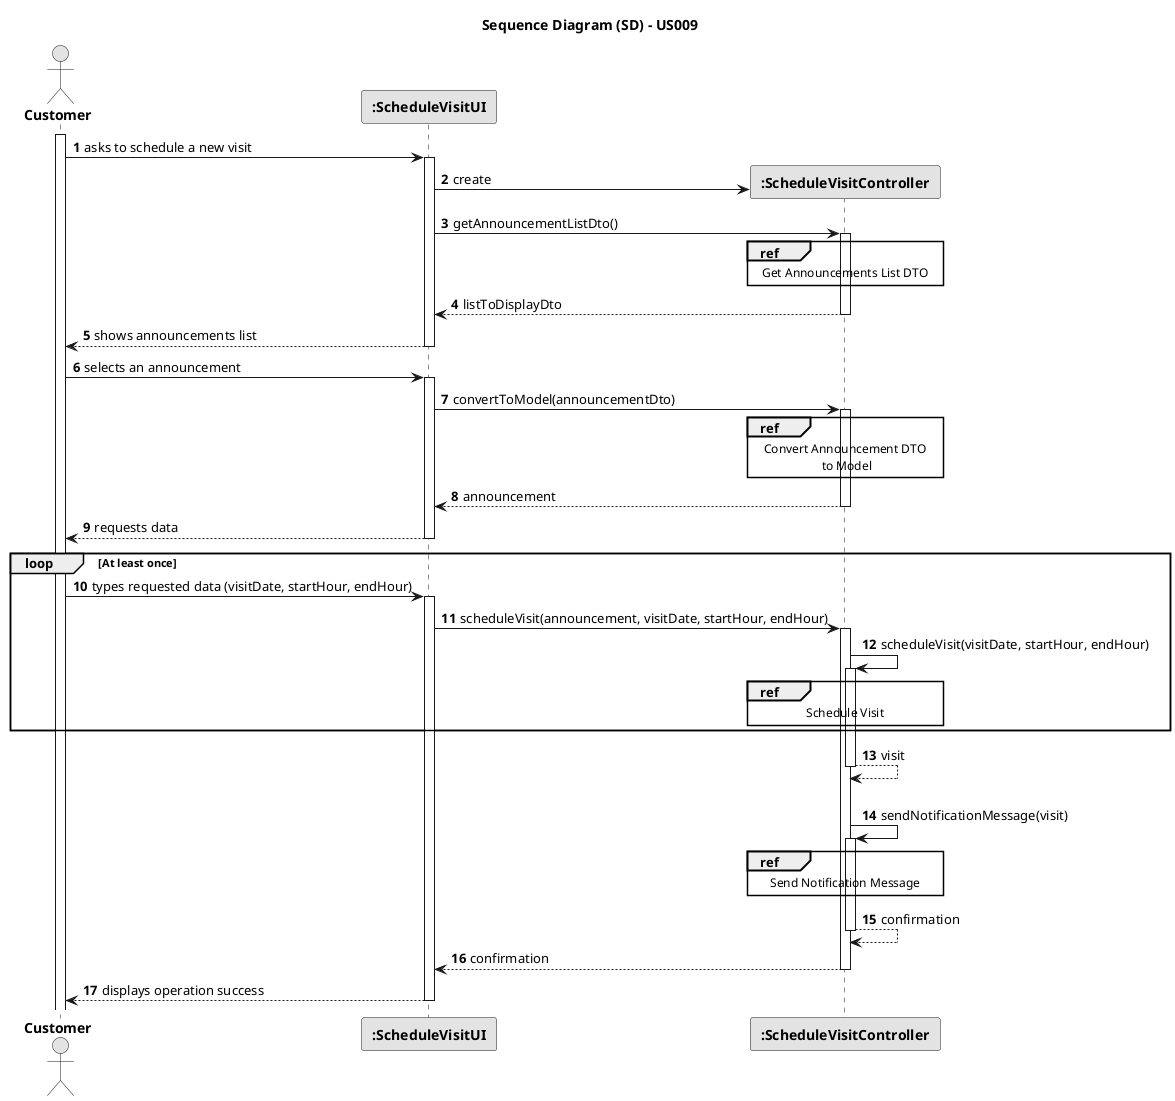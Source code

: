 @startuml
skinparam monochrome true
skinparam packageStyle rectangle
skinparam shadowing false

title Sequence Diagram (SD) - US009

autonumber

actor "<b> Customer </b>" as CTM
participant "<b> :ScheduleVisitUI </b>" as UI
participant "<b> :ScheduleVisitController </b>" as CTRL

activate CTM

    CTM -> UI : asks to schedule a new visit
        activate UI

    UI -> CTRL** : create

    UI -> CTRL : getAnnouncementListDto()
        activate CTRL
            ref over CTRL
                Get Announcements List DTO
            end ref
    CTRL --> UI : listToDisplayDto
        deactivate CTRL

    UI --> CTM : shows announcements list
        deactivate UI

    CTM -> UI : selects an announcement
        activate UI

    UI -> CTRL : convertToModel(announcementDto)
    activate CTRL
        ref over CTRL
            Convert Announcement DTO
             to Model
        end ref

        CTRL --> UI : announcement
    deactivate CTRL

    UI --> CTM : requests data
        deactivate UI

    loop At least once
    CTM -> UI : types requested data (visitDate, startHour, endHour)
        activate UI

        UI -> CTRL : scheduleVisit(announcement, visitDate, startHour, endHour)

        activate CTRL

        CTRL -> CTRL : scheduleVisit(visitDate, startHour, endHour)
        activate CTRL

        ref over CTRL
            Schedule Visit
        end ref

        end loop

            CTRL --> CTRL : visit
        deactivate CTRL
|||
    CTRL -> CTRL : sendNotificationMessage(visit)
        activate CTRL

        ref over CTRL
            Send Notification Message
        end ref

    CTRL --> CTRL : confirmation
    deactivate CTRL

    CTRL --> UI : confirmation
    deactivate CTRL

    UI --> CTM : displays operation success
        deactivate UI

@enduml